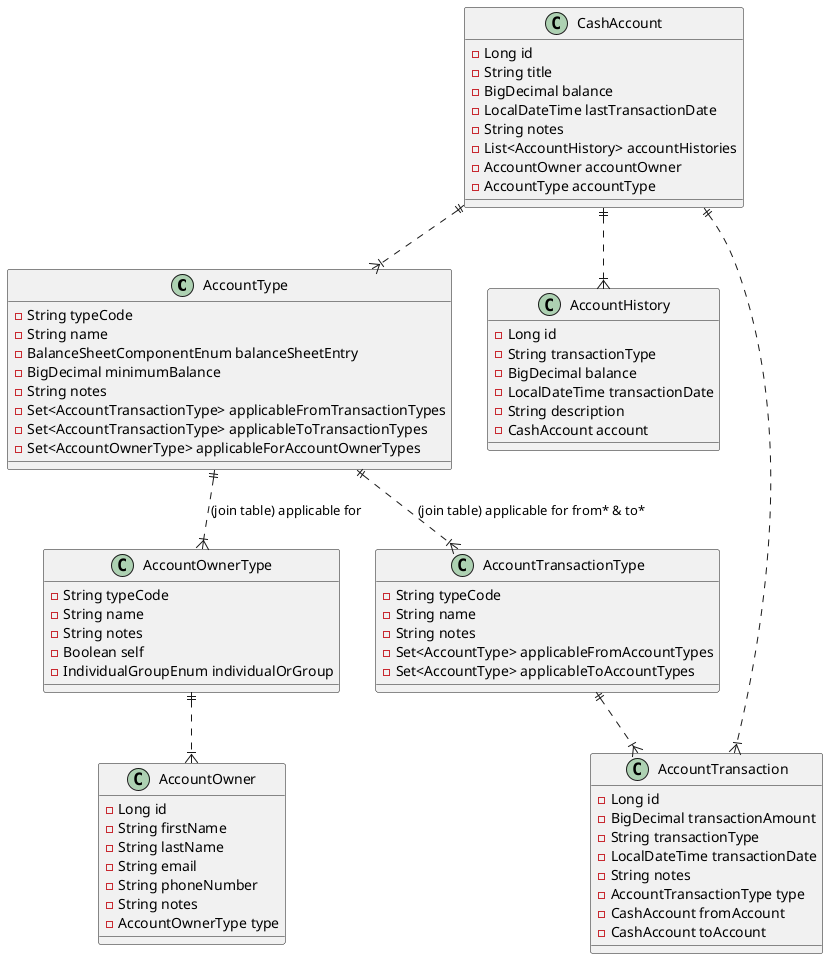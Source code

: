 @startuml
class AccountType {
- String typeCode
- String name
- BalanceSheetComponentEnum balanceSheetEntry
- BigDecimal minimumBalance
- String notes
- Set<AccountTransactionType> applicableFromTransactionTypes
- Set<AccountTransactionType> applicableToTransactionTypes
- Set<AccountOwnerType> applicableForAccountOwnerTypes
}

class AccountHistory {
- Long id
- String transactionType
- BigDecimal balance
- LocalDateTime transactionDate
- String description
- CashAccount account
}


class AccountTransactionType {
- String typeCode
- String name
- String notes
- Set<AccountType> applicableFromAccountTypes
- Set<AccountType> applicableToAccountTypes
}

class CashAccount {
- Long id
- String title
- BigDecimal balance
- LocalDateTime lastTransactionDate
- String notes
- List<AccountHistory> accountHistories
- AccountOwner accountOwner
- AccountType accountType
}


class AccountOwner {
- Long id
- String firstName
- String lastName
- String email
- String phoneNumber
- String notes
- AccountOwnerType type
}


class AccountOwnerType {
- String typeCode
- String name
- String notes
- Boolean self
- IndividualGroupEnum individualOrGroup
}

class AccountTransaction {
- Long id
- BigDecimal transactionAmount
- String transactionType
- LocalDateTime transactionDate
- String notes
- AccountTransactionType type
- CashAccount fromAccount
- CashAccount toAccount
}

AccountType ||..|{ AccountTransactionType :(join table) applicable for from* & to*
AccountType ||..|{ AccountOwnerType :(join table) applicable for

AccountOwnerType ||..|{ AccountOwner
AccountTransactionType ||..|{ AccountTransaction

CashAccount ||..|{ AccountType
CashAccount ||..|{ AccountHistory
CashAccount ||..|{ AccountTransaction

@enduml